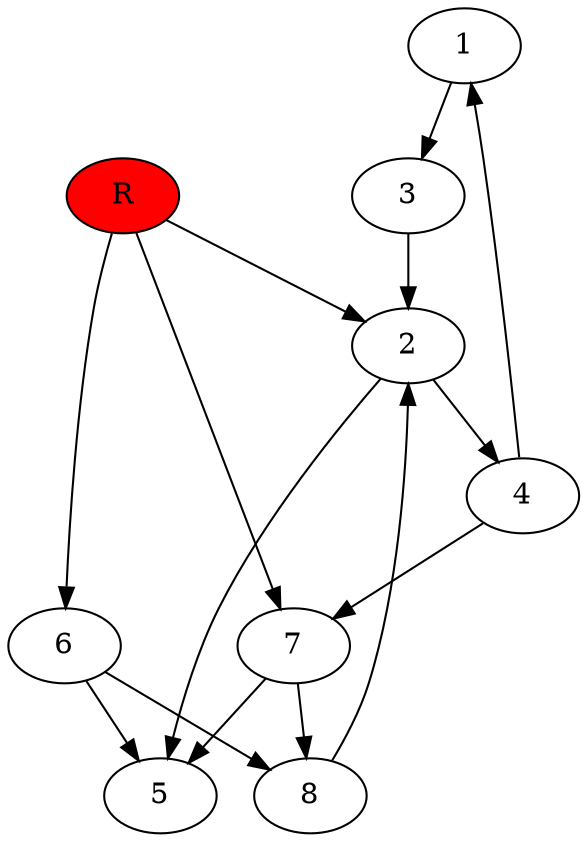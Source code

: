 digraph prb17325 {
	1
	2
	3
	4
	5
	6
	7
	8
	R [fillcolor="#ff0000" style=filled]
	1 -> 3
	2 -> 4
	2 -> 5
	3 -> 2
	4 -> 1
	4 -> 7
	6 -> 5
	6 -> 8
	7 -> 5
	7 -> 8
	8 -> 2
	R -> 2
	R -> 6
	R -> 7
}
